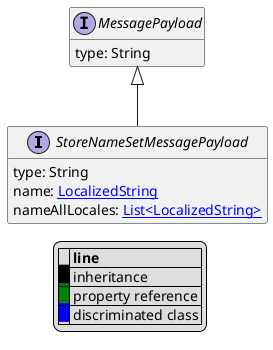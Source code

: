 @startuml

hide empty fields
hide empty methods
legend
|= |= line |
|<back:black>   </back>| inheritance |
|<back:green>   </back>| property reference |
|<back:blue>   </back>| discriminated class |
endlegend
interface StoreNameSetMessagePayload [[StoreNameSetMessagePayload.svg]] extends MessagePayload {
    type: String
    name: [[LocalizedString.svg LocalizedString]]
    nameAllLocales: [[LocalizedString.svg List<LocalizedString>]]
}
interface MessagePayload [[MessagePayload.svg]]  {
    type: String
}





@enduml
